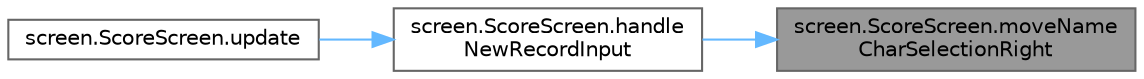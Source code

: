 digraph "screen.ScoreScreen.moveNameCharSelectionRight"
{
 // LATEX_PDF_SIZE
  bgcolor="transparent";
  edge [fontname=Helvetica,fontsize=10,labelfontname=Helvetica,labelfontsize=10];
  node [fontname=Helvetica,fontsize=10,shape=box,height=0.2,width=0.4];
  rankdir="RL";
  Node1 [id="Node000001",label="screen.ScoreScreen.moveName\lCharSelectionRight",height=0.2,width=0.4,color="gray40", fillcolor="grey60", style="filled", fontcolor="black",tooltip=" "];
  Node1 -> Node2 [id="edge1_Node000001_Node000002",dir="back",color="steelblue1",style="solid",tooltip=" "];
  Node2 [id="Node000002",label="screen.ScoreScreen.handle\lNewRecordInput",height=0.2,width=0.4,color="grey40", fillcolor="white", style="filled",URL="$classscreen_1_1_score_screen.html#a8cbc7f2d7ffbddaf31889e91ed409a70",tooltip=" "];
  Node2 -> Node3 [id="edge2_Node000002_Node000003",dir="back",color="steelblue1",style="solid",tooltip=" "];
  Node3 [id="Node000003",label="screen.ScoreScreen.update",height=0.2,width=0.4,color="grey40", fillcolor="white", style="filled",URL="$classscreen_1_1_score_screen.html#a38e621d92395da75408301bb9873dbdf",tooltip="Updates the elements on screen and checks for events."];
}
